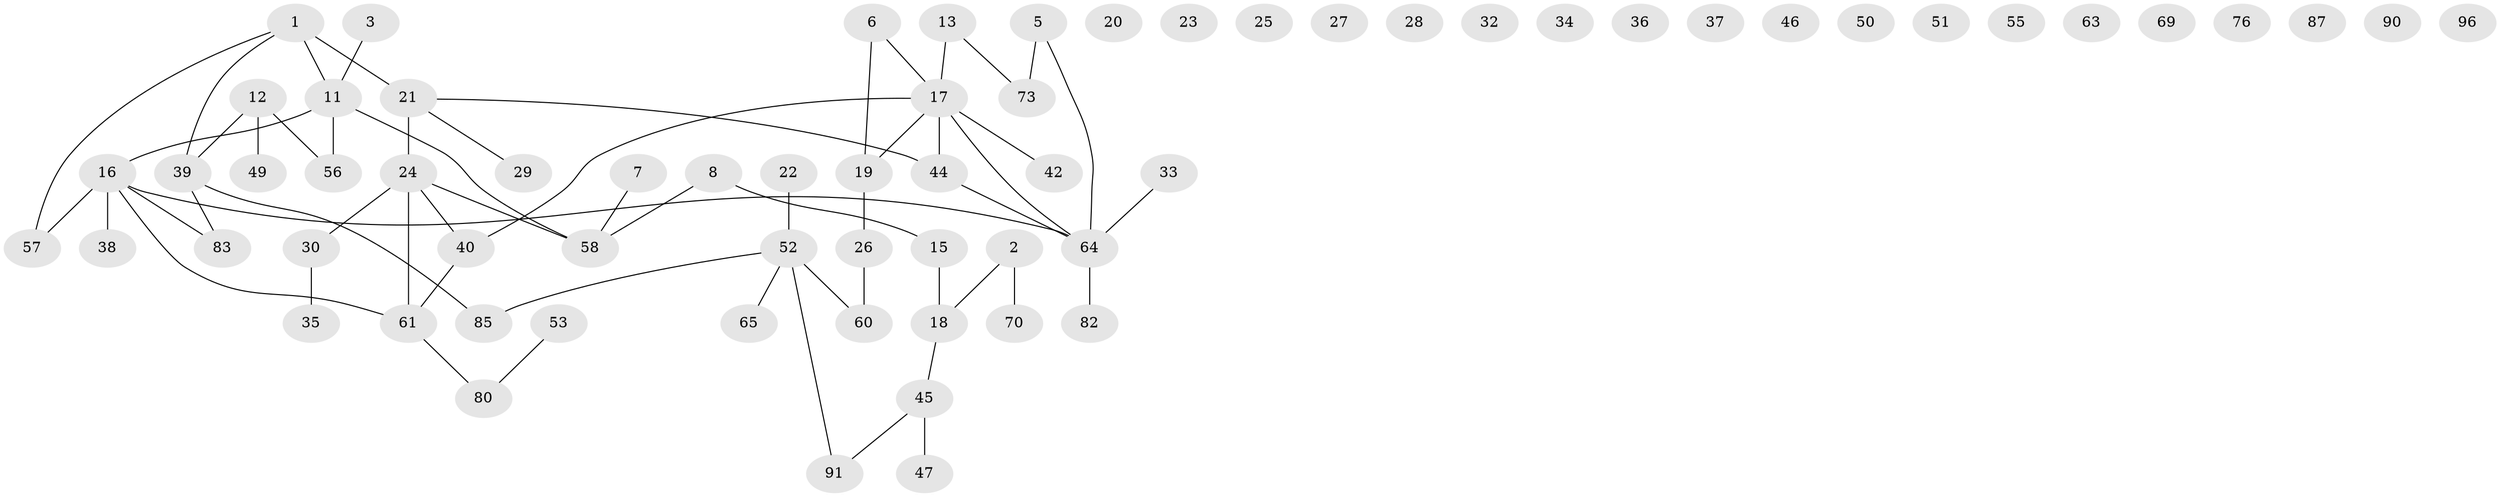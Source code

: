 // original degree distribution, {4: 0.09375, 2: 0.2708333333333333, 1: 0.25, 3: 0.16666666666666666, 5: 0.041666666666666664, 0: 0.16666666666666666, 6: 0.010416666666666666}
// Generated by graph-tools (version 1.1) at 2025/41/03/06/25 10:41:21]
// undirected, 66 vertices, 59 edges
graph export_dot {
graph [start="1"]
  node [color=gray90,style=filled];
  1 [super="+4"];
  2 [super="+9"];
  3;
  5 [super="+79"];
  6;
  7 [super="+10"];
  8;
  11 [super="+81"];
  12 [super="+14"];
  13 [super="+89"];
  15;
  16 [super="+31"];
  17 [super="+94"];
  18 [super="+84"];
  19 [super="+67"];
  20;
  21;
  22;
  23 [super="+41"];
  24 [super="+74"];
  25;
  26 [super="+43"];
  27 [super="+48"];
  28;
  29;
  30 [super="+77"];
  32;
  33;
  34;
  35;
  36;
  37;
  38;
  39 [super="+72"];
  40;
  42 [super="+75"];
  44 [super="+62"];
  45 [super="+92"];
  46;
  47;
  49;
  50;
  51;
  52 [super="+54"];
  53;
  55;
  56;
  57 [super="+71"];
  58 [super="+59"];
  60 [super="+66"];
  61 [super="+78"];
  63;
  64 [super="+68"];
  65;
  69;
  70;
  73;
  76;
  80 [super="+95"];
  82;
  83 [super="+86"];
  85 [super="+88"];
  87;
  90 [super="+93"];
  91;
  96;
  1 -- 11;
  1 -- 21 [weight=2];
  1 -- 57;
  1 -- 39;
  2 -- 70;
  2 -- 18 [weight=2];
  3 -- 11;
  5 -- 64;
  5 -- 73;
  6 -- 17;
  6 -- 19;
  7 -- 58;
  8 -- 15;
  8 -- 58;
  11 -- 56;
  11 -- 58;
  11 -- 16;
  12 -- 56;
  12 -- 49;
  12 -- 39;
  13 -- 17;
  13 -- 73;
  15 -- 18;
  16 -- 61;
  16 -- 57;
  16 -- 83;
  16 -- 38;
  16 -- 64;
  17 -- 40;
  17 -- 42;
  17 -- 44;
  17 -- 64;
  17 -- 19;
  18 -- 45;
  19 -- 26 [weight=2];
  21 -- 24;
  21 -- 29;
  21 -- 44;
  22 -- 52 [weight=2];
  24 -- 40;
  24 -- 61;
  24 -- 30;
  24 -- 58;
  26 -- 60;
  30 -- 35;
  33 -- 64;
  39 -- 85;
  39 -- 83;
  40 -- 61;
  44 -- 64;
  45 -- 91;
  45 -- 47;
  52 -- 60;
  52 -- 85;
  52 -- 65;
  52 -- 91;
  53 -- 80;
  61 -- 80;
  64 -- 82;
}

